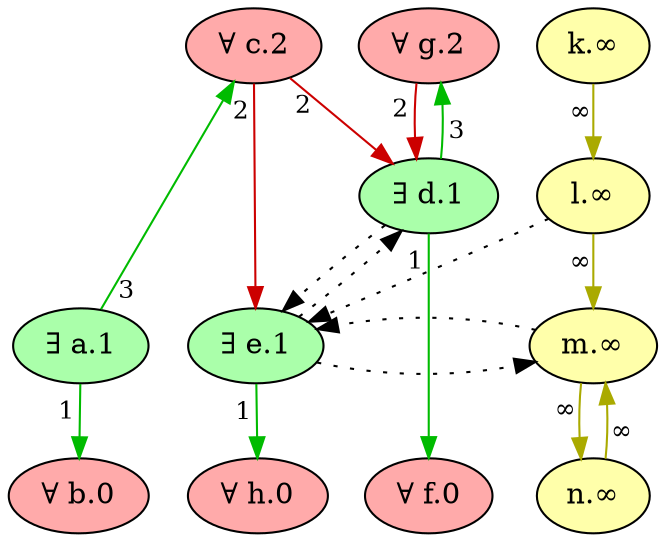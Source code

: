 digraph {
    // Node defaults can be set here if needed
    "b" [style="filled" fillcolor="#FFAAAA" label="∀ b.0" fontsize=14]
    "f" [style="filled" fillcolor="#FFAAAA" label="∀ f.0" fontsize=14]
    "h" [style="filled" fillcolor="#FFAAAA" label="∀ h.0" fontsize=14]
    "e" [style="filled" fillcolor="#AAFFAA" label="∃ e.1" fontsize=14]
    "d" [style="filled" fillcolor="#AAFFAA" label="∃ d.1" fontsize=14]
    "a" [style="filled" fillcolor="#AAFFAA" label="∃ a.1" fontsize=14]
    "c" [style="filled" fillcolor="#FFAAAA" label="∀ c.2" fontsize=14]
    "g" [style="filled" fillcolor="#FFAAAA" label="∀ g.2" fontsize=14]
    "k" [style="filled" fillcolor="#FFFFAA" label="k.∞" fontsize=14]
    "l" [style="filled" fillcolor="#FFFFAA" label="l.∞" fontsize=14]
    "m" [style="filled" fillcolor="#FFFFAA" label="m.∞" fontsize=14]
    "n" [style="filled" fillcolor="#FFFFAA" label="n.∞" fontsize=14]
    edge[labeldistance=1.5 fontsize=12]
    "a" -> "b" [color="#00BB00" style="solid" dir="forward" taillabel="1" ]
    "a" -> "c" [color="#00BB00" style="solid" dir="forward" taillabel="3" ]
    "k" -> "l" [color="#AAAA00" style="solid" dir="forward" taillabel="∞" ]
    "c" -> "d" [color="#CC0000" style="solid" dir="forward" taillabel="2" ]
    "c" -> "e" [color="#CC0000" style="solid" dir="forward" taillabel="2" ]
    "l" -> "e" [color="black" style="dotted" dir="forward" taillabel="" constraint=false]
    "l" -> "m" [color="#AAAA00" style="solid" dir="forward" taillabel="∞" ]
    "d" -> "e" [color="black" style="dotted" dir="forward" taillabel="" constraint=false]
    "e" -> "d" [color="black" style="dotted" dir="forward" taillabel="" constraint=false]
    "e" -> "m" [color="black" style="dotted" dir="forward" taillabel="" constraint=false]
    "m" -> "e" [color="black" style="dotted" dir="forward" taillabel="" constraint=false]
    "d" -> "f" [color="#00BB00" style="solid" dir="forward" taillabel="1" ]
    "d" -> "g" [color="#00BB00" style="solid" dir="forward" taillabel="3" ]
    "g" -> "d" [color="#CC0000" style="solid" dir="forward" taillabel="2" ]
    "e" -> "h" [color="#00BB00" style="solid" dir="forward" taillabel="1" ]
    "m" -> "n" [color="#AAAA00" style="solid" dir="forward" taillabel="∞" ]
    "n" -> "m" [color="#AAAA00" style="solid" dir="forward" taillabel="∞" ]
    {rank = max b f h}
    {rank = min c g}
}